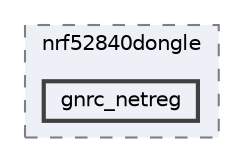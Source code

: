 digraph "/home/mj/Desktop/IoT-Chat-Digitalization/Dongle/gnrc_border_router/bin/nrf52840dongle/gnrc_netreg"
{
 // LATEX_PDF_SIZE
  bgcolor="transparent";
  edge [fontname=Helvetica,fontsize=10,labelfontname=Helvetica,labelfontsize=10];
  node [fontname=Helvetica,fontsize=10,shape=box,height=0.2,width=0.4];
  compound=true
  subgraph clusterdir_9941f7556d96a0e17fefe82cd217bc3a {
    graph [ bgcolor="#edf0f7", pencolor="grey50", label="nrf52840dongle", fontname=Helvetica,fontsize=10 style="filled,dashed", URL="dir_9941f7556d96a0e17fefe82cd217bc3a.html",tooltip=""]
  dir_c6ca721632b06c0f4a0e22bc3bdfd70a [label="gnrc_netreg", fillcolor="#edf0f7", color="grey25", style="filled,bold", URL="dir_c6ca721632b06c0f4a0e22bc3bdfd70a.html",tooltip=""];
  }
}
